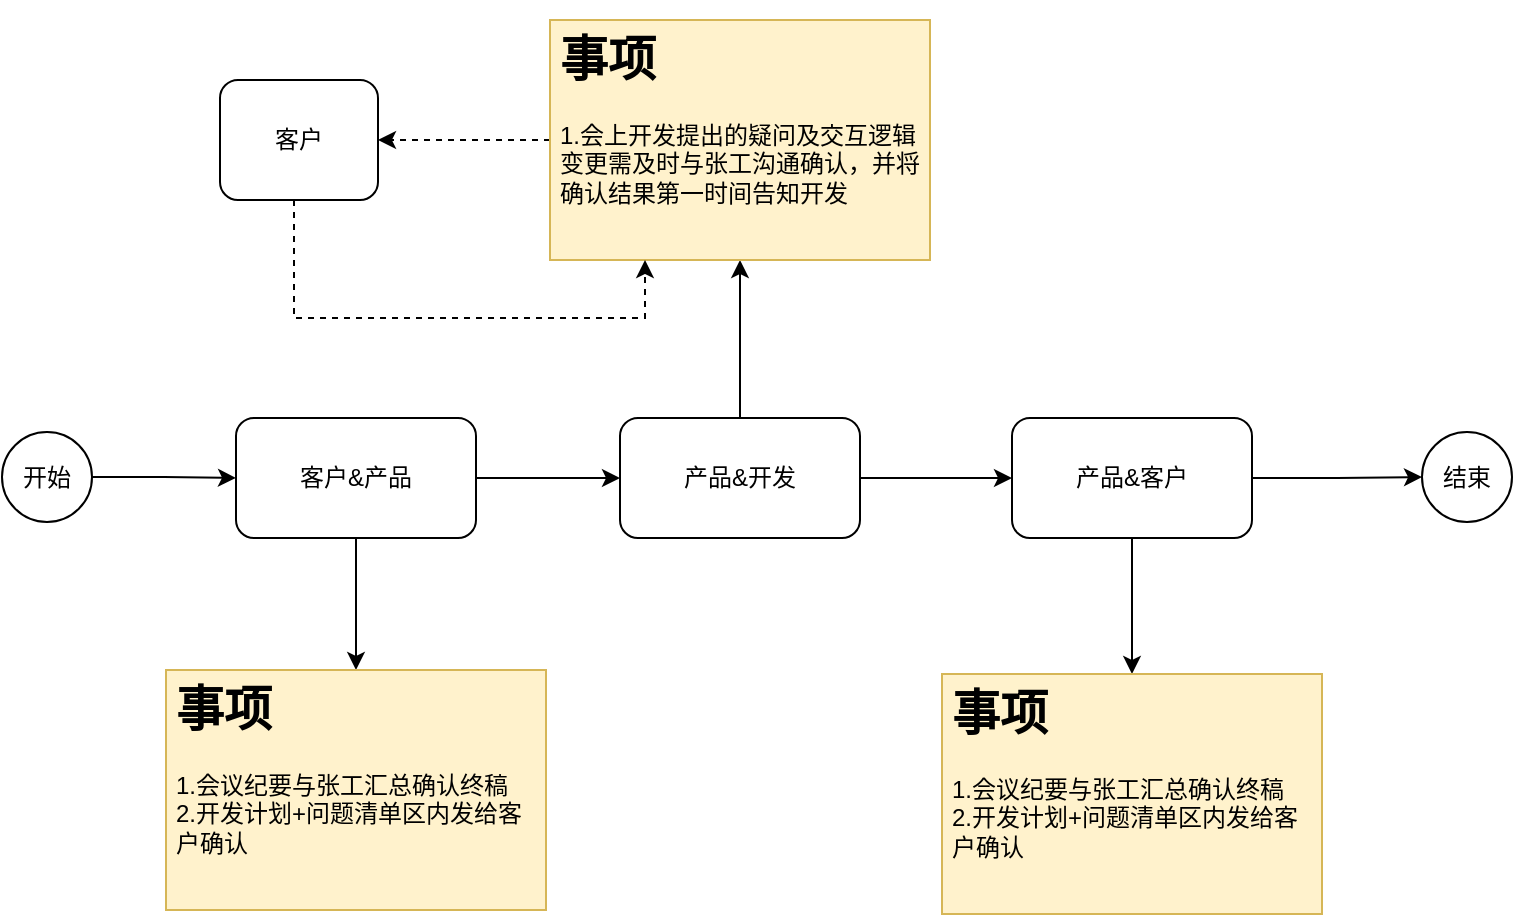 <mxfile version="22.1.16" type="github">
  <diagram name="第 1 页" id="R6Fzk4r61LLISqoDeTsF">
    <mxGraphModel dx="1834" dy="746" grid="0" gridSize="10" guides="1" tooltips="1" connect="1" arrows="1" fold="1" page="0" pageScale="1" pageWidth="827" pageHeight="1169" background="#ffffff" math="0" shadow="0">
      <root>
        <mxCell id="0" />
        <mxCell id="1" parent="0" />
        <mxCell id="W2v2ygiOB0Vm-Sb3fco6-4" style="edgeStyle=orthogonalEdgeStyle;rounded=0;orthogonalLoop=1;jettySize=auto;html=1;entryX=0;entryY=0.5;entryDx=0;entryDy=0;" edge="1" parent="1" source="W2v2ygiOB0Vm-Sb3fco6-1" target="W2v2ygiOB0Vm-Sb3fco6-3">
          <mxGeometry relative="1" as="geometry" />
        </mxCell>
        <mxCell id="W2v2ygiOB0Vm-Sb3fco6-1" value="开始" style="ellipse;whiteSpace=wrap;html=1;aspect=fixed;" vertex="1" parent="1">
          <mxGeometry x="-69" y="334" width="45" height="45" as="geometry" />
        </mxCell>
        <mxCell id="W2v2ygiOB0Vm-Sb3fco6-2" value="结束" style="ellipse;whiteSpace=wrap;html=1;aspect=fixed;" vertex="1" parent="1">
          <mxGeometry x="641" y="334" width="45" height="45" as="geometry" />
        </mxCell>
        <mxCell id="W2v2ygiOB0Vm-Sb3fco6-8" style="edgeStyle=orthogonalEdgeStyle;rounded=0;orthogonalLoop=1;jettySize=auto;html=1;" edge="1" parent="1" source="W2v2ygiOB0Vm-Sb3fco6-3" target="W2v2ygiOB0Vm-Sb3fco6-5">
          <mxGeometry relative="1" as="geometry" />
        </mxCell>
        <mxCell id="W2v2ygiOB0Vm-Sb3fco6-11" value="" style="edgeStyle=orthogonalEdgeStyle;rounded=0;orthogonalLoop=1;jettySize=auto;html=1;entryX=0.5;entryY=0;entryDx=0;entryDy=0;" edge="1" parent="1" source="W2v2ygiOB0Vm-Sb3fco6-3" target="W2v2ygiOB0Vm-Sb3fco6-12">
          <mxGeometry relative="1" as="geometry">
            <mxPoint x="108" y="456" as="targetPoint" />
          </mxGeometry>
        </mxCell>
        <mxCell id="W2v2ygiOB0Vm-Sb3fco6-3" value="客户&amp;amp;产品" style="rounded=1;whiteSpace=wrap;html=1;" vertex="1" parent="1">
          <mxGeometry x="48" y="327" width="120" height="60" as="geometry" />
        </mxCell>
        <mxCell id="W2v2ygiOB0Vm-Sb3fco6-9" style="edgeStyle=orthogonalEdgeStyle;rounded=0;orthogonalLoop=1;jettySize=auto;html=1;" edge="1" parent="1" source="W2v2ygiOB0Vm-Sb3fco6-5" target="W2v2ygiOB0Vm-Sb3fco6-6">
          <mxGeometry relative="1" as="geometry" />
        </mxCell>
        <mxCell id="W2v2ygiOB0Vm-Sb3fco6-14" style="edgeStyle=orthogonalEdgeStyle;rounded=0;orthogonalLoop=1;jettySize=auto;html=1;entryX=0.5;entryY=1;entryDx=0;entryDy=0;" edge="1" parent="1" source="W2v2ygiOB0Vm-Sb3fco6-5" target="W2v2ygiOB0Vm-Sb3fco6-13">
          <mxGeometry relative="1" as="geometry" />
        </mxCell>
        <mxCell id="W2v2ygiOB0Vm-Sb3fco6-5" value="产品&amp;amp;开发" style="rounded=1;whiteSpace=wrap;html=1;" vertex="1" parent="1">
          <mxGeometry x="240" y="327" width="120" height="60" as="geometry" />
        </mxCell>
        <mxCell id="W2v2ygiOB0Vm-Sb3fco6-7" style="edgeStyle=orthogonalEdgeStyle;rounded=0;orthogonalLoop=1;jettySize=auto;html=1;entryX=0;entryY=0.5;entryDx=0;entryDy=0;" edge="1" parent="1" source="W2v2ygiOB0Vm-Sb3fco6-6" target="W2v2ygiOB0Vm-Sb3fco6-2">
          <mxGeometry relative="1" as="geometry" />
        </mxCell>
        <mxCell id="W2v2ygiOB0Vm-Sb3fco6-20" style="edgeStyle=orthogonalEdgeStyle;rounded=0;orthogonalLoop=1;jettySize=auto;html=1;entryX=0.5;entryY=0;entryDx=0;entryDy=0;" edge="1" parent="1" source="W2v2ygiOB0Vm-Sb3fco6-6" target="W2v2ygiOB0Vm-Sb3fco6-19">
          <mxGeometry relative="1" as="geometry" />
        </mxCell>
        <mxCell id="W2v2ygiOB0Vm-Sb3fco6-6" value="产品&amp;amp;客户" style="rounded=1;whiteSpace=wrap;html=1;" vertex="1" parent="1">
          <mxGeometry x="436" y="327" width="120" height="60" as="geometry" />
        </mxCell>
        <mxCell id="W2v2ygiOB0Vm-Sb3fco6-12" value="&lt;h1&gt;事项&lt;/h1&gt;&lt;p&gt;1.会议纪要与张工汇总确认终稿&lt;br style=&quot;border-color: var(--border-color); text-align: center;&quot;&gt;&lt;span style=&quot;text-align: center;&quot;&gt;2.开发计划+问题清单区内发给客户确认&lt;/span&gt;&lt;br&gt;&lt;/p&gt;" style="text;html=1;strokeColor=#d6b656;fillColor=#fff2cc;spacing=5;spacingTop=-20;whiteSpace=wrap;overflow=hidden;rounded=0;" vertex="1" parent="1">
          <mxGeometry x="13" y="453" width="190" height="120" as="geometry" />
        </mxCell>
        <mxCell id="W2v2ygiOB0Vm-Sb3fco6-17" style="edgeStyle=orthogonalEdgeStyle;rounded=0;orthogonalLoop=1;jettySize=auto;html=1;entryX=1;entryY=0.5;entryDx=0;entryDy=0;dashed=1;" edge="1" parent="1" source="W2v2ygiOB0Vm-Sb3fco6-13" target="W2v2ygiOB0Vm-Sb3fco6-16">
          <mxGeometry relative="1" as="geometry" />
        </mxCell>
        <mxCell id="W2v2ygiOB0Vm-Sb3fco6-13" value="&lt;h1&gt;事项&lt;/h1&gt;&lt;div&gt;1.会上开发提出的疑问及交互逻辑变更需及时与张工沟通确认，并将确认结果第一时间告知开发&lt;/div&gt;&lt;p&gt;&lt;/p&gt;" style="text;html=1;strokeColor=#d6b656;fillColor=#fff2cc;spacing=5;spacingTop=-20;whiteSpace=wrap;overflow=hidden;rounded=0;" vertex="1" parent="1">
          <mxGeometry x="205" y="128" width="190" height="120" as="geometry" />
        </mxCell>
        <mxCell id="W2v2ygiOB0Vm-Sb3fco6-18" style="edgeStyle=orthogonalEdgeStyle;rounded=0;orthogonalLoop=1;jettySize=auto;html=1;entryX=0.25;entryY=1;entryDx=0;entryDy=0;dashed=1;" edge="1" parent="1" source="W2v2ygiOB0Vm-Sb3fco6-16" target="W2v2ygiOB0Vm-Sb3fco6-13">
          <mxGeometry relative="1" as="geometry">
            <Array as="points">
              <mxPoint x="77" y="277" />
              <mxPoint x="253" y="277" />
            </Array>
          </mxGeometry>
        </mxCell>
        <mxCell id="W2v2ygiOB0Vm-Sb3fco6-16" value="客户" style="rounded=1;whiteSpace=wrap;html=1;" vertex="1" parent="1">
          <mxGeometry x="40" y="158" width="79" height="60" as="geometry" />
        </mxCell>
        <mxCell id="W2v2ygiOB0Vm-Sb3fco6-19" value="&lt;h1&gt;事项&lt;/h1&gt;&lt;p&gt;1.会议纪要与张工汇总确认终稿&lt;br style=&quot;border-color: var(--border-color); text-align: center;&quot;&gt;&lt;span style=&quot;text-align: center;&quot;&gt;2.开发计划+问题清单区内发给客户确认&lt;/span&gt;&lt;br&gt;&lt;/p&gt;" style="text;html=1;strokeColor=#d6b656;fillColor=#fff2cc;spacing=5;spacingTop=-20;whiteSpace=wrap;overflow=hidden;rounded=0;" vertex="1" parent="1">
          <mxGeometry x="401" y="455" width="190" height="120" as="geometry" />
        </mxCell>
      </root>
    </mxGraphModel>
  </diagram>
</mxfile>
